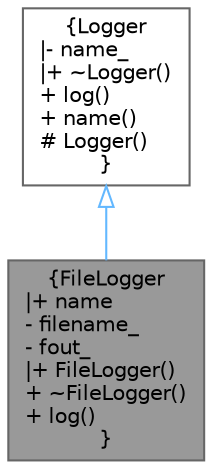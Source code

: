 digraph "FileLogger"
{
 // INTERACTIVE_SVG=YES
 // LATEX_PDF_SIZE
  bgcolor="transparent";
  edge [fontname=Helvetica,fontsize=10,labelfontname=Helvetica,labelfontsize=10];
  node [fontname=Helvetica,fontsize=10,shape=box,height=0.2,width=0.4];
  Node1 [label="{FileLogger\n|+ name\l- filename_\l- fout_\l|+ FileLogger()\l+ ~FileLogger()\l+ log()\l}",height=0.2,width=0.4,color="gray40", fillcolor="grey60", style="filled", fontcolor="black",tooltip="FileLogger."];
  Node2 -> Node1 [dir="back",color="steelblue1",style="solid",arrowtail="onormal"];
  Node2 [label="{Logger\n|- name_\l|+ ~Logger()\l+ log()\l+ name()\l# Logger()\l}",height=0.2,width=0.4,color="gray40", fillcolor="white", style="filled",URL="$classore_1_1data_1_1_logger.html",tooltip="The Base Custom Log Handler class."];
}
